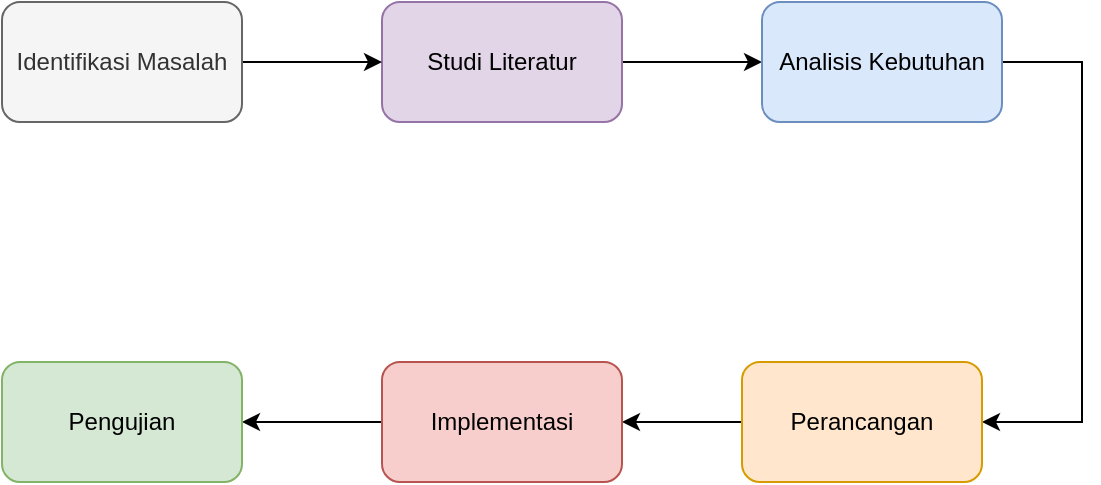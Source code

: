 <mxfile version="24.2.0" type="github">
  <diagram name="Halaman-1" id="jdxGgYb-opK5xxt-9X0P">
    <mxGraphModel dx="1221" dy="725" grid="1" gridSize="10" guides="1" tooltips="1" connect="1" arrows="1" fold="1" page="1" pageScale="1" pageWidth="827" pageHeight="1169" math="0" shadow="0">
      <root>
        <mxCell id="0" />
        <mxCell id="1" parent="0" />
        <mxCell id="0EBNeR9qAk5URoS2EdO6-8" style="edgeStyle=orthogonalEdgeStyle;rounded=0;orthogonalLoop=1;jettySize=auto;html=1;entryX=0;entryY=0.5;entryDx=0;entryDy=0;" parent="1" source="0EBNeR9qAk5URoS2EdO6-2" target="0EBNeR9qAk5URoS2EdO6-3" edge="1">
          <mxGeometry relative="1" as="geometry" />
        </mxCell>
        <mxCell id="0EBNeR9qAk5URoS2EdO6-2" value="Studi Literatur" style="rounded=1;whiteSpace=wrap;html=1;fillColor=#e1d5e7;strokeColor=#9673a6;" parent="1" vertex="1">
          <mxGeometry x="370" y="130" width="120" height="60" as="geometry" />
        </mxCell>
        <mxCell id="0EBNeR9qAk5URoS2EdO6-9" style="edgeStyle=orthogonalEdgeStyle;rounded=0;orthogonalLoop=1;jettySize=auto;html=1;entryX=1;entryY=0.5;entryDx=0;entryDy=0;" parent="1" source="0EBNeR9qAk5URoS2EdO6-3" target="0EBNeR9qAk5URoS2EdO6-4" edge="1">
          <mxGeometry relative="1" as="geometry">
            <Array as="points">
              <mxPoint x="720" y="160" />
              <mxPoint x="720" y="340" />
            </Array>
          </mxGeometry>
        </mxCell>
        <mxCell id="0EBNeR9qAk5URoS2EdO6-3" value="Analisis Kebutuhan" style="rounded=1;whiteSpace=wrap;html=1;fillColor=#dae8fc;strokeColor=#6c8ebf;" parent="1" vertex="1">
          <mxGeometry x="560" y="130" width="120" height="60" as="geometry" />
        </mxCell>
        <mxCell id="0EBNeR9qAk5URoS2EdO6-10" style="edgeStyle=orthogonalEdgeStyle;rounded=0;orthogonalLoop=1;jettySize=auto;html=1;entryX=1;entryY=0.5;entryDx=0;entryDy=0;" parent="1" source="0EBNeR9qAk5URoS2EdO6-4" target="0EBNeR9qAk5URoS2EdO6-5" edge="1">
          <mxGeometry relative="1" as="geometry">
            <Array as="points">
              <mxPoint x="610" y="340" />
            </Array>
          </mxGeometry>
        </mxCell>
        <mxCell id="0EBNeR9qAk5URoS2EdO6-4" value="Perancangan" style="rounded=1;whiteSpace=wrap;html=1;fillColor=#ffe6cc;strokeColor=#d79b00;" parent="1" vertex="1">
          <mxGeometry x="550" y="310" width="120" height="60" as="geometry" />
        </mxCell>
        <mxCell id="0EBNeR9qAk5URoS2EdO6-11" style="edgeStyle=orthogonalEdgeStyle;rounded=0;orthogonalLoop=1;jettySize=auto;html=1;entryX=1;entryY=0.5;entryDx=0;entryDy=0;" parent="1" source="0EBNeR9qAk5URoS2EdO6-5" target="0EBNeR9qAk5URoS2EdO6-7" edge="1">
          <mxGeometry relative="1" as="geometry" />
        </mxCell>
        <mxCell id="0EBNeR9qAk5URoS2EdO6-5" value="Implementasi" style="rounded=1;whiteSpace=wrap;html=1;fillColor=#f8cecc;strokeColor=#b85450;" parent="1" vertex="1">
          <mxGeometry x="370" y="310" width="120" height="60" as="geometry" />
        </mxCell>
        <mxCell id="0EBNeR9qAk5URoS2EdO6-7" value="Pengujian" style="rounded=1;whiteSpace=wrap;html=1;fillColor=#d5e8d4;strokeColor=#82b366;" parent="1" vertex="1">
          <mxGeometry x="180" y="310" width="120" height="60" as="geometry" />
        </mxCell>
        <mxCell id="49D2l780EcihYy0wBY82-3" style="edgeStyle=orthogonalEdgeStyle;rounded=0;orthogonalLoop=1;jettySize=auto;html=1;entryX=0;entryY=0.5;entryDx=0;entryDy=0;" edge="1" parent="1" source="49D2l780EcihYy0wBY82-2" target="0EBNeR9qAk5URoS2EdO6-2">
          <mxGeometry relative="1" as="geometry" />
        </mxCell>
        <mxCell id="49D2l780EcihYy0wBY82-2" value="Identifikasi Masalah" style="rounded=1;whiteSpace=wrap;html=1;fillColor=#f5f5f5;strokeColor=#666666;fontColor=#333333;" vertex="1" parent="1">
          <mxGeometry x="180" y="130" width="120" height="60" as="geometry" />
        </mxCell>
      </root>
    </mxGraphModel>
  </diagram>
</mxfile>

